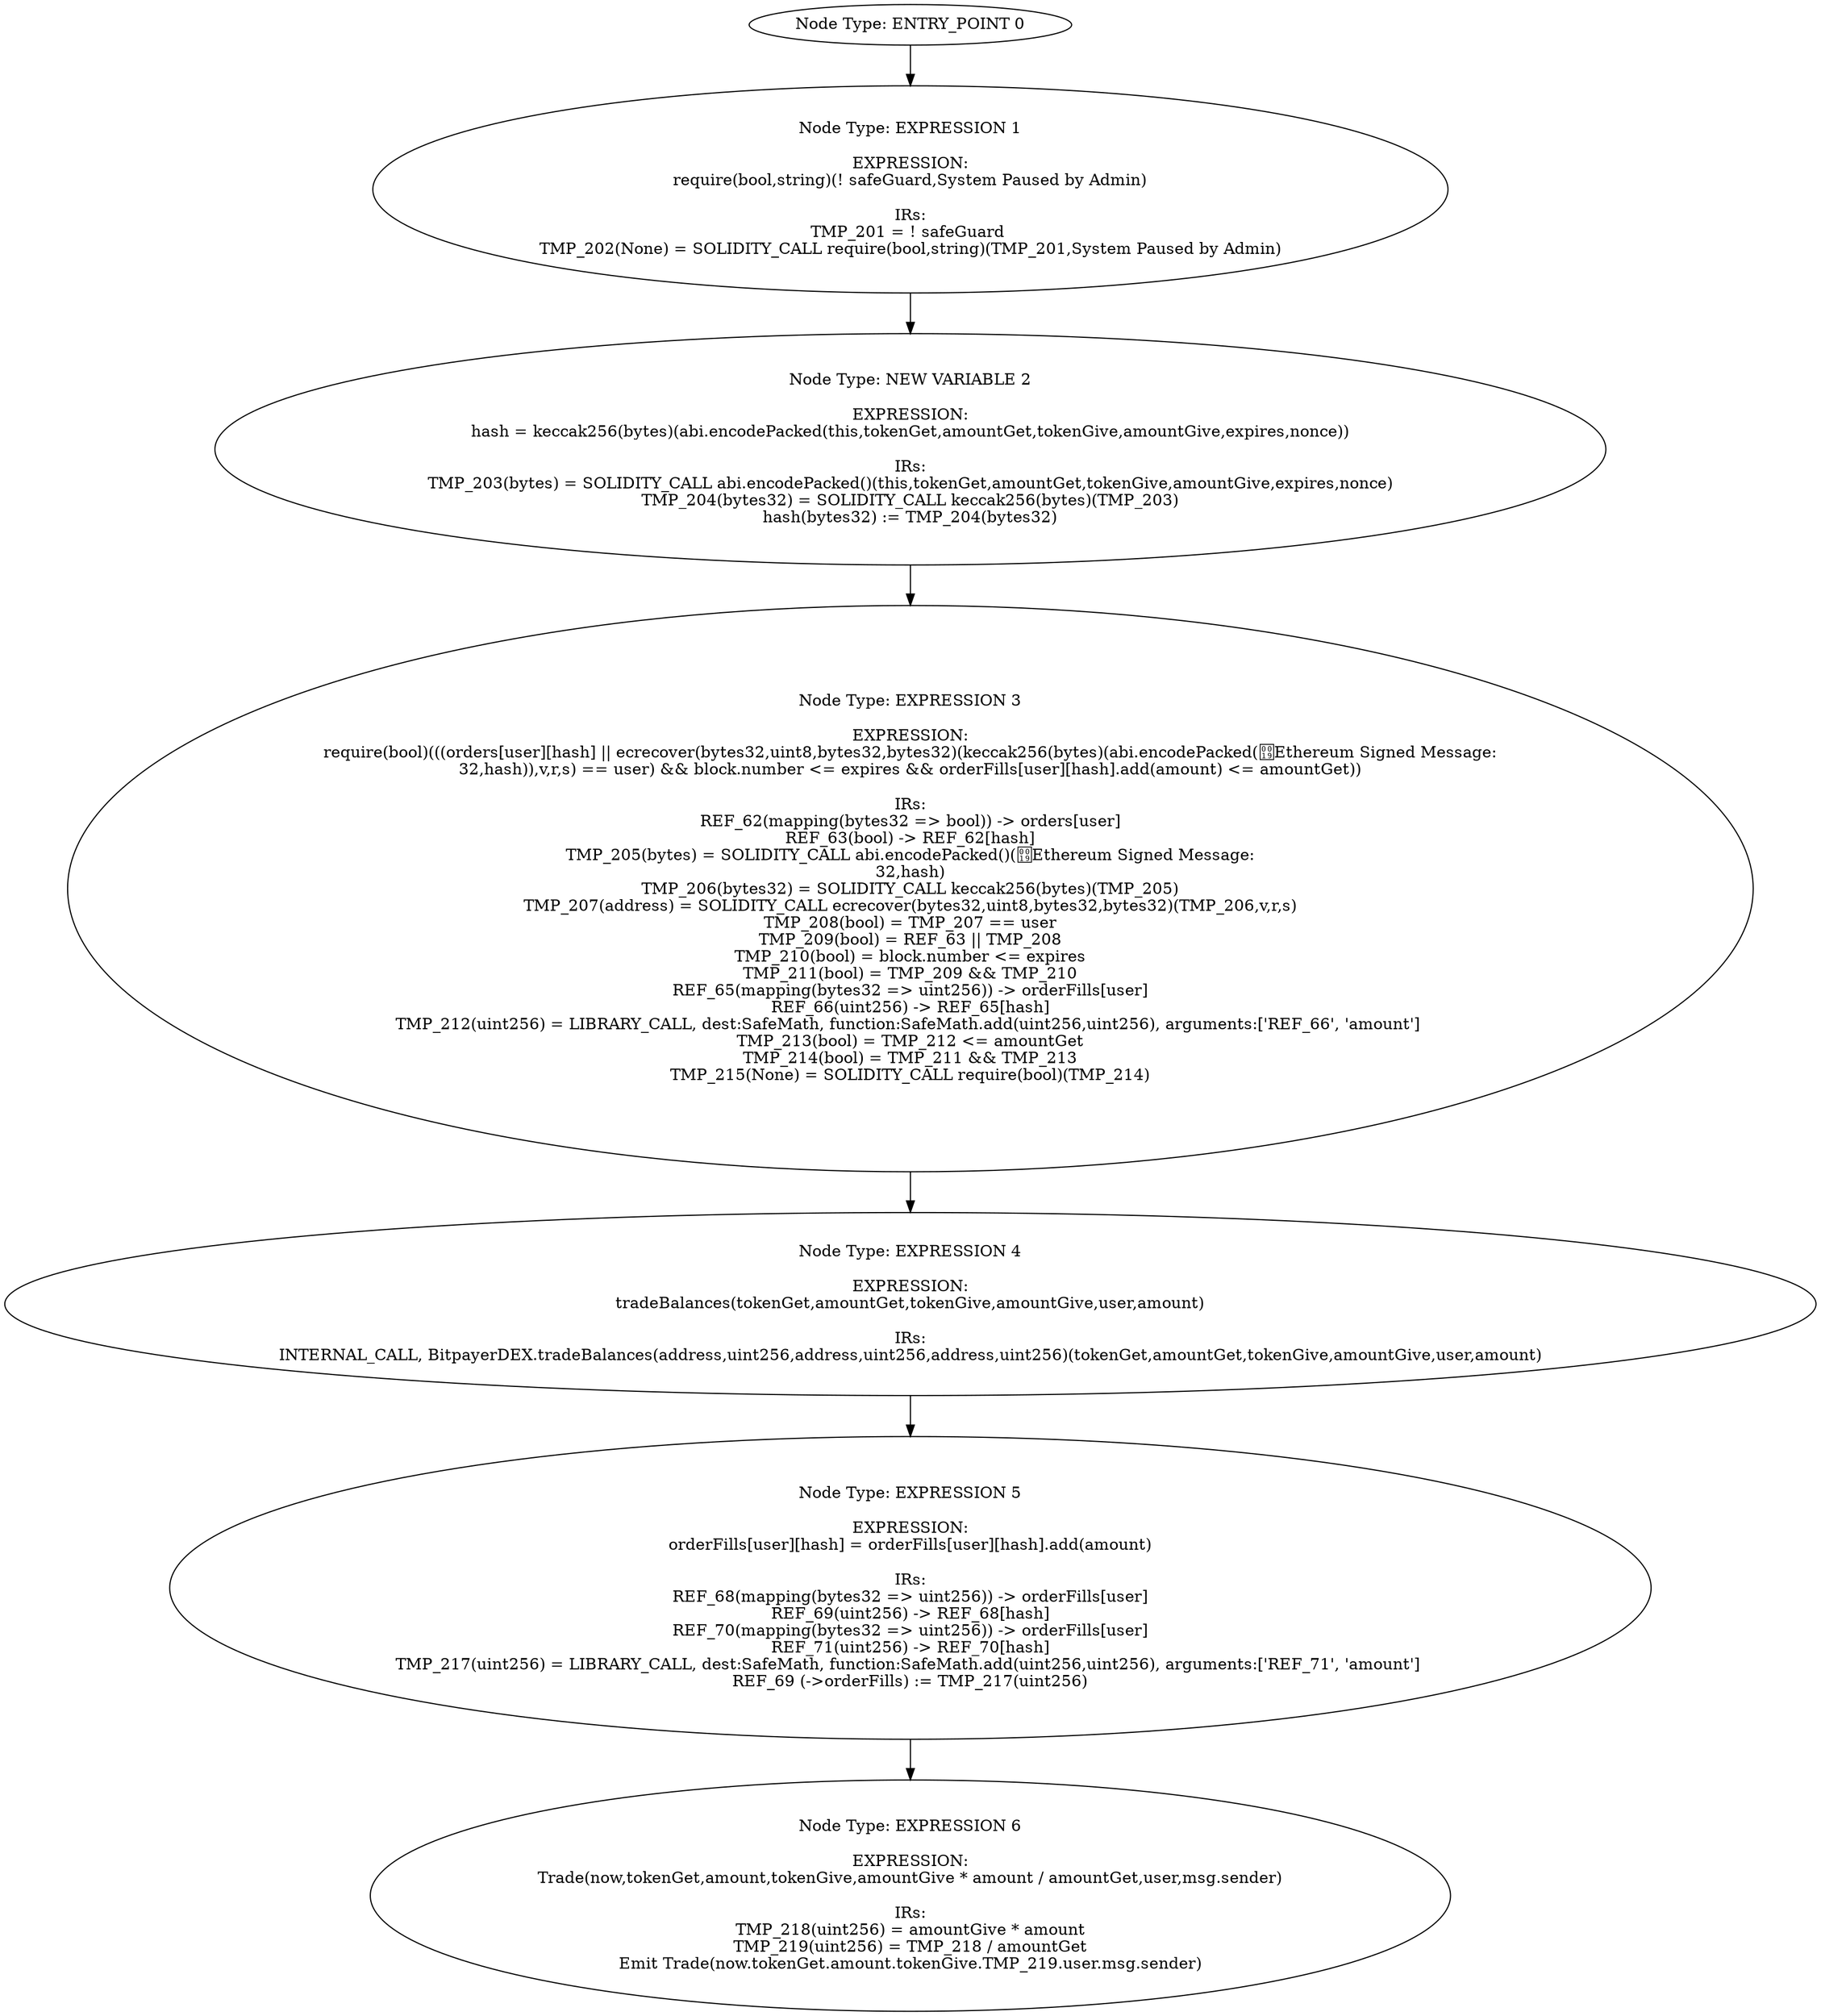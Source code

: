 digraph{
0[label="Node Type: ENTRY_POINT 0
"];
0->1;
1[label="Node Type: EXPRESSION 1

EXPRESSION:
require(bool,string)(! safeGuard,System Paused by Admin)

IRs:
TMP_201 = ! safeGuard 
TMP_202(None) = SOLIDITY_CALL require(bool,string)(TMP_201,System Paused by Admin)"];
1->2;
2[label="Node Type: NEW VARIABLE 2

EXPRESSION:
hash = keccak256(bytes)(abi.encodePacked(this,tokenGet,amountGet,tokenGive,amountGive,expires,nonce))

IRs:
TMP_203(bytes) = SOLIDITY_CALL abi.encodePacked()(this,tokenGet,amountGet,tokenGive,amountGive,expires,nonce)
TMP_204(bytes32) = SOLIDITY_CALL keccak256(bytes)(TMP_203)
hash(bytes32) := TMP_204(bytes32)"];
2->3;
3[label="Node Type: EXPRESSION 3

EXPRESSION:
require(bool)(((orders[user][hash] || ecrecover(bytes32,uint8,bytes32,bytes32)(keccak256(bytes)(abi.encodePacked(Ethereum Signed Message:
32,hash)),v,r,s) == user) && block.number <= expires && orderFills[user][hash].add(amount) <= amountGet))

IRs:
REF_62(mapping(bytes32 => bool)) -> orders[user]
REF_63(bool) -> REF_62[hash]
TMP_205(bytes) = SOLIDITY_CALL abi.encodePacked()(Ethereum Signed Message:
32,hash)
TMP_206(bytes32) = SOLIDITY_CALL keccak256(bytes)(TMP_205)
TMP_207(address) = SOLIDITY_CALL ecrecover(bytes32,uint8,bytes32,bytes32)(TMP_206,v,r,s)
TMP_208(bool) = TMP_207 == user
TMP_209(bool) = REF_63 || TMP_208
TMP_210(bool) = block.number <= expires
TMP_211(bool) = TMP_209 && TMP_210
REF_65(mapping(bytes32 => uint256)) -> orderFills[user]
REF_66(uint256) -> REF_65[hash]
TMP_212(uint256) = LIBRARY_CALL, dest:SafeMath, function:SafeMath.add(uint256,uint256), arguments:['REF_66', 'amount'] 
TMP_213(bool) = TMP_212 <= amountGet
TMP_214(bool) = TMP_211 && TMP_213
TMP_215(None) = SOLIDITY_CALL require(bool)(TMP_214)"];
3->4;
4[label="Node Type: EXPRESSION 4

EXPRESSION:
tradeBalances(tokenGet,amountGet,tokenGive,amountGive,user,amount)

IRs:
INTERNAL_CALL, BitpayerDEX.tradeBalances(address,uint256,address,uint256,address,uint256)(tokenGet,amountGet,tokenGive,amountGive,user,amount)"];
4->5;
5[label="Node Type: EXPRESSION 5

EXPRESSION:
orderFills[user][hash] = orderFills[user][hash].add(amount)

IRs:
REF_68(mapping(bytes32 => uint256)) -> orderFills[user]
REF_69(uint256) -> REF_68[hash]
REF_70(mapping(bytes32 => uint256)) -> orderFills[user]
REF_71(uint256) -> REF_70[hash]
TMP_217(uint256) = LIBRARY_CALL, dest:SafeMath, function:SafeMath.add(uint256,uint256), arguments:['REF_71', 'amount'] 
REF_69 (->orderFills) := TMP_217(uint256)"];
5->6;
6[label="Node Type: EXPRESSION 6

EXPRESSION:
Trade(now,tokenGet,amount,tokenGive,amountGive * amount / amountGet,user,msg.sender)

IRs:
TMP_218(uint256) = amountGive * amount
TMP_219(uint256) = TMP_218 / amountGet
Emit Trade(now.tokenGet.amount.tokenGive.TMP_219.user.msg.sender)"];
}
